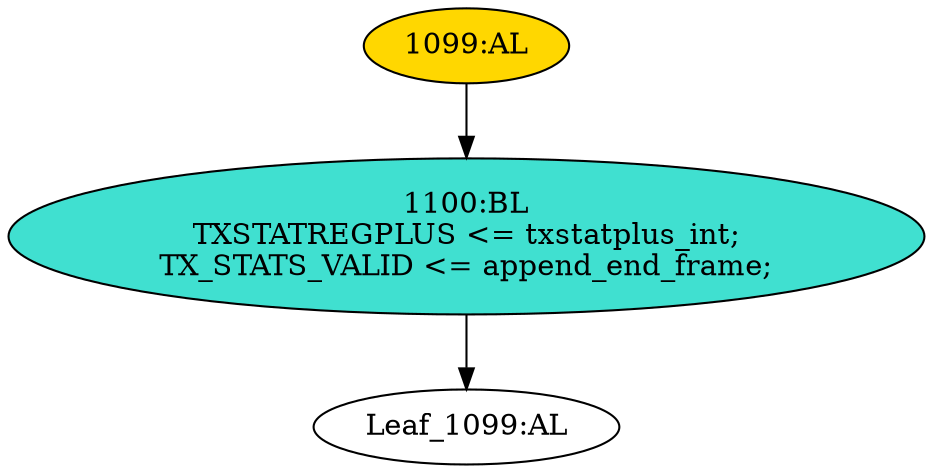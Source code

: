 strict digraph "" {
	node [label="\N"];
	"1100:BL"	 [ast="<pyverilog.vparser.ast.Block object at 0x7f2e12ffc290>",
		fillcolor=turquoise,
		label="1100:BL
TXSTATREGPLUS <= txstatplus_int;
TX_STATS_VALID <= append_end_frame;",
		statements="[<pyverilog.vparser.ast.NonblockingSubstitution object at 0x7f2e132e9190>, <pyverilog.vparser.ast.NonblockingSubstitution object \
at 0x7f2e12ffc0d0>]",
		style=filled,
		typ=Block];
	"Leaf_1099:AL"	 [def_var="['TXSTATREGPLUS', 'TX_STATS_VALID']",
		label="Leaf_1099:AL"];
	"1100:BL" -> "Leaf_1099:AL"	 [cond="[]",
		lineno=None];
	"1099:AL"	 [ast="<pyverilog.vparser.ast.Always object at 0x7f2e12ffc310>",
		clk_sens=True,
		fillcolor=gold,
		label="1099:AL",
		sens="['TX_CLK']",
		statements="[]",
		style=filled,
		typ=Always,
		use_var="['append_end_frame', 'txstatplus_int']"];
	"1099:AL" -> "1100:BL"	 [cond="[]",
		lineno=None];
}

